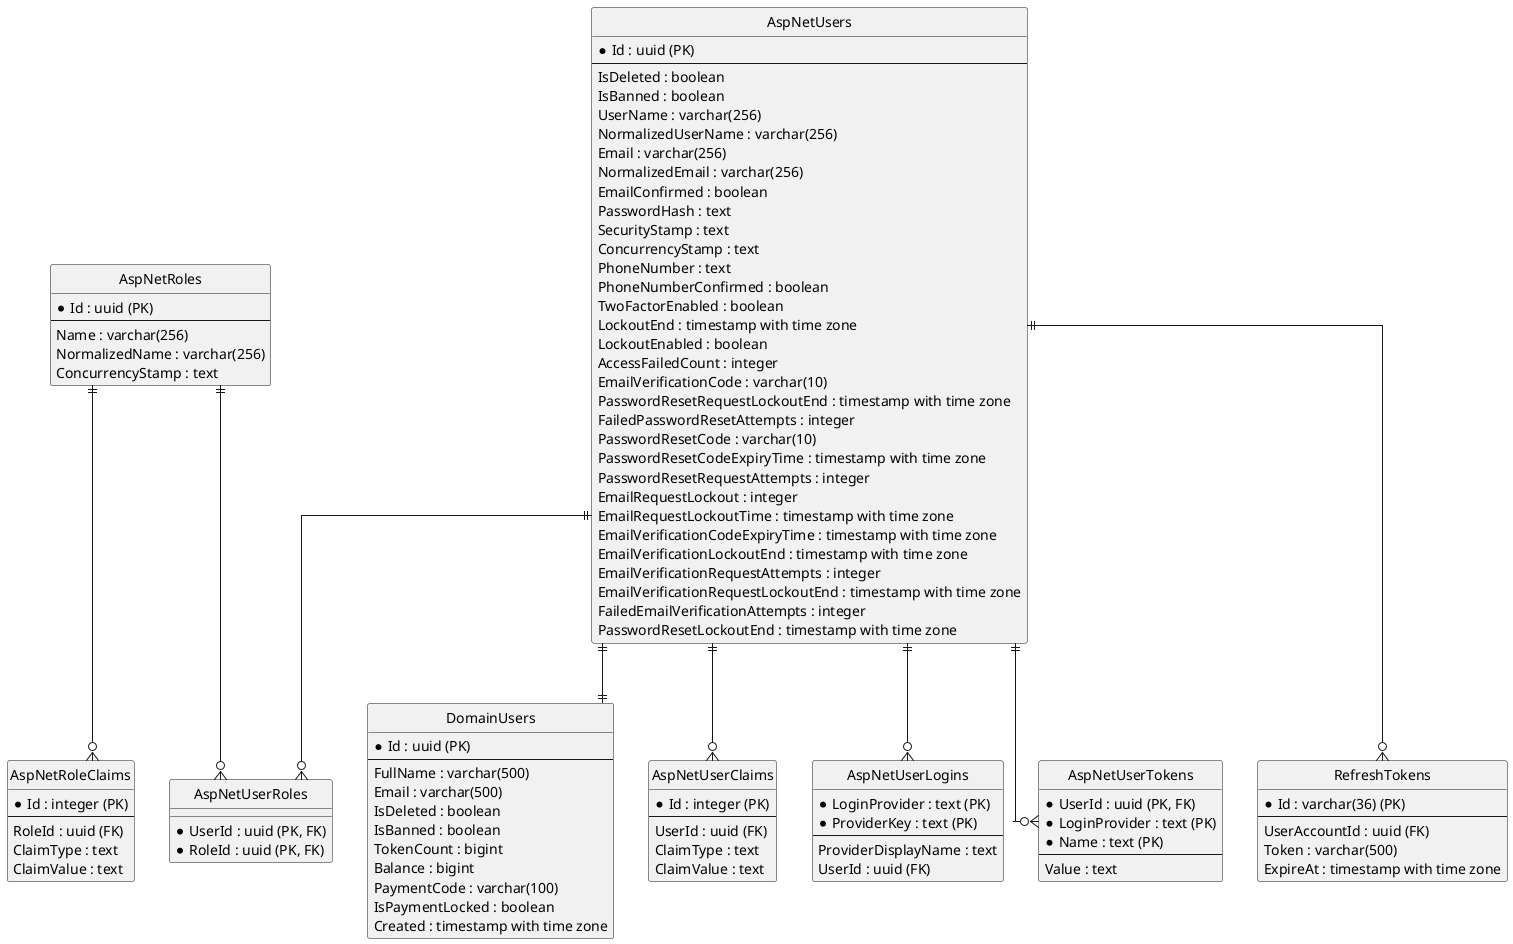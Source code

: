 @startuml

' hide the spot
hide circle

' avoid problems with angled crows feet
skinparam linetype ortho

entity "AspNetRoles" {
  *Id : uuid (PK)
  --
  Name : varchar(256)
  NormalizedName : varchar(256)
  ConcurrencyStamp : text
}

entity "AspNetUsers" {
  *Id : uuid (PK)
  --
  IsDeleted : boolean
  IsBanned : boolean
  UserName : varchar(256)
  NormalizedUserName : varchar(256)
  Email : varchar(256)
  NormalizedEmail : varchar(256)
  EmailConfirmed : boolean
  PasswordHash : text
  SecurityStamp : text
  ConcurrencyStamp : text
  PhoneNumber : text
  PhoneNumberConfirmed : boolean
  TwoFactorEnabled : boolean
  LockoutEnd : timestamp with time zone
  LockoutEnabled : boolean
  AccessFailedCount : integer
  EmailVerificationCode : varchar(10)
  PasswordResetRequestLockoutEnd : timestamp with time zone
  FailedPasswordResetAttempts : integer
  PasswordResetCode : varchar(10)
  PasswordResetCodeExpiryTime : timestamp with time zone
  PasswordResetRequestAttempts : integer
  EmailRequestLockout : integer
  EmailRequestLockoutTime : timestamp with time zone
  EmailVerificationCodeExpiryTime : timestamp with time zone
  EmailVerificationLockoutEnd : timestamp with time zone
  EmailVerificationRequestAttempts : integer
  EmailVerificationRequestLockoutEnd : timestamp with time zone
  FailedEmailVerificationAttempts : integer
  PasswordResetLockoutEnd : timestamp with time zone
}

entity "DomainUsers" {
  *Id : uuid (PK)
  --
  FullName : varchar(500)
  Email : varchar(500)
  IsDeleted : boolean
  IsBanned : boolean
  TokenCount : bigint
  Balance : bigint
  PaymentCode : varchar(100)
  IsPaymentLocked : boolean
  Created : timestamp with time zone
}

entity "AspNetRoleClaims" {
  *Id : integer (PK)
  --
  RoleId : uuid (FK)
  ClaimType : text
  ClaimValue : text
}

entity "AspNetUserClaims" {
  *Id : integer (PK)
  --
  UserId : uuid (FK)
  ClaimType : text
  ClaimValue : text
}

entity "AspNetUserLogins" {
  *LoginProvider : text (PK)
  *ProviderKey : text (PK)
  --
  ProviderDisplayName : text
  UserId : uuid (FK)
}

entity "AspNetUserRoles" {
  *UserId : uuid (PK, FK)
  *RoleId : uuid (PK, FK)
}

entity "AspNetUserTokens" {
  *UserId : uuid (PK, FK)
  *LoginProvider : text (PK)
  *Name : text (PK)
  --
  Value : text
}

entity "RefreshTokens" {
  *Id : varchar(36) (PK)
  --
  UserAccountId : uuid (FK)
  Token : varchar(500)
  ExpireAt : timestamp with time zone
}

"AspNetUsers" ||--o{ "AspNetUserClaims"
"AspNetUsers" ||--o{ "AspNetUserLogins"
"AspNetUsers" ||--o{ "AspNetUserRoles"
"AspNetUsers" ||--o{ "AspNetUserTokens"
"AspNetUsers" ||--o{ "RefreshTokens"
"AspNetUsers" ||--|| "DomainUsers"

"AspNetRoles" ||--o{ "AspNetRoleClaims"
"AspNetRoles" ||--o{ "AspNetUserRoles"

@enduml